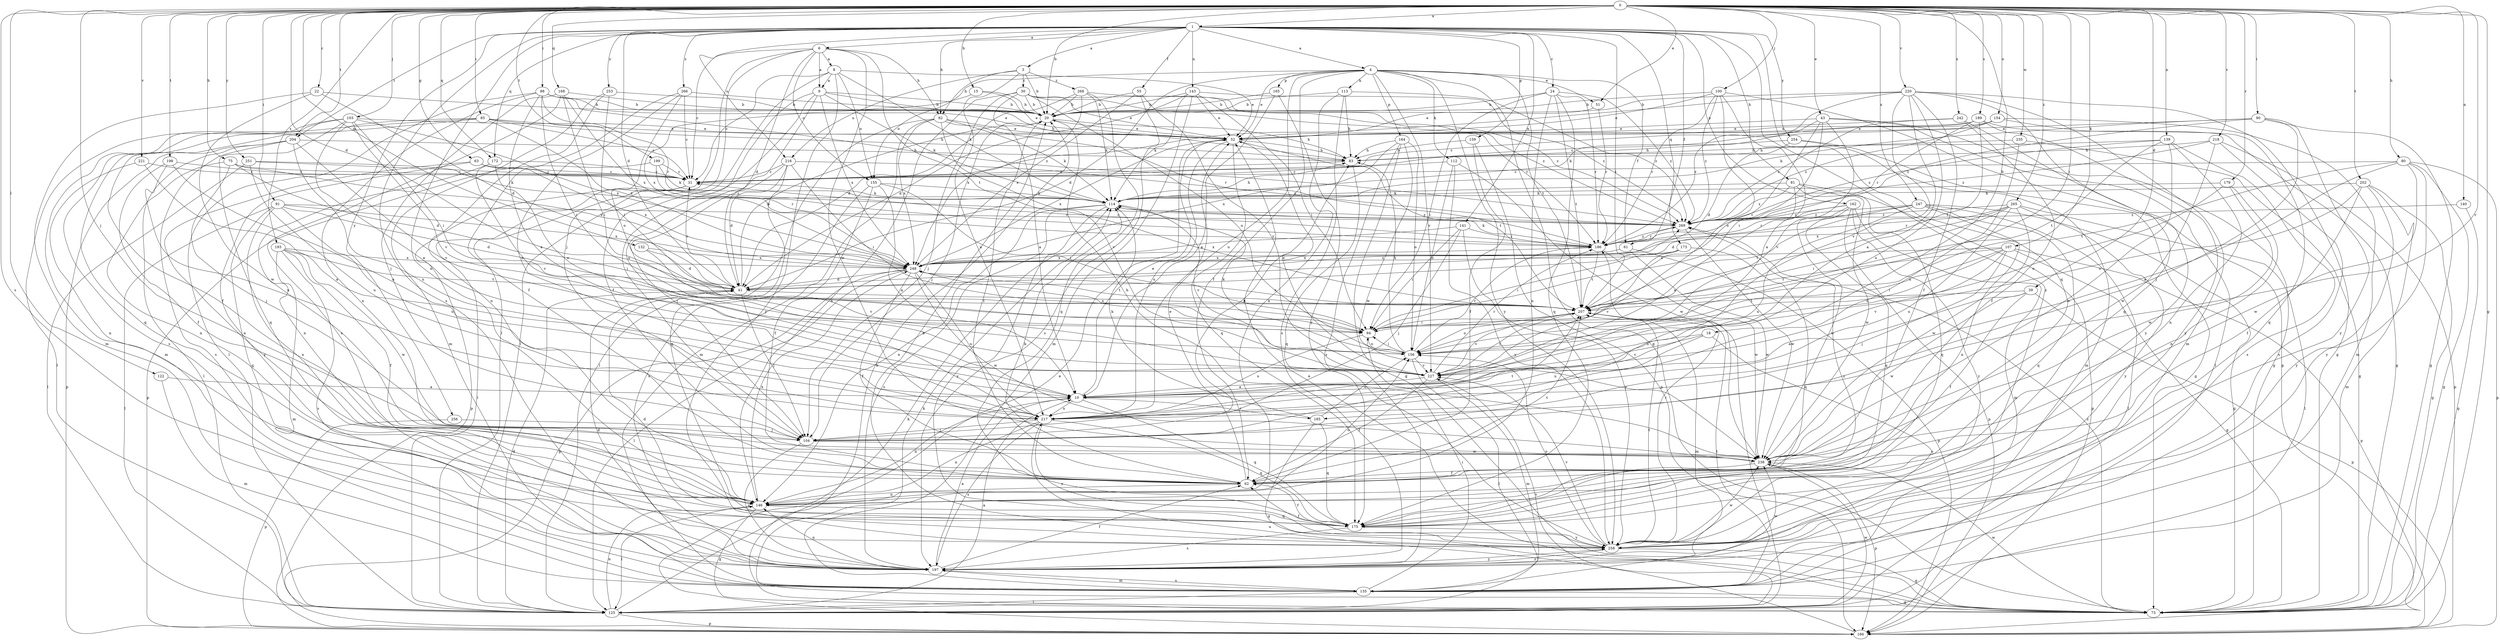 strict digraph  {
0;
1;
3;
4;
6;
8;
9;
10;
15;
18;
20;
22;
24;
30;
31;
39;
41;
43;
51;
52;
55;
61;
62;
63;
73;
75;
80;
81;
82;
83;
85;
88;
90;
91;
94;
100;
103;
104;
107;
112;
113;
114;
122;
125;
132;
135;
139;
140;
141;
143;
146;
154;
155;
156;
159;
162;
164;
165;
166;
168;
172;
173;
175;
179;
185;
186;
189;
193;
197;
198;
199;
202;
204;
207;
216;
217;
218;
220;
221;
227;
235;
238;
242;
247;
248;
251;
253;
254;
256;
258;
265;
266;
268;
269;
0 -> 1  [label=a];
0 -> 15  [label=b];
0 -> 18  [label=b];
0 -> 20  [label=b];
0 -> 22  [label=c];
0 -> 39  [label=d];
0 -> 41  [label=d];
0 -> 43  [label=e];
0 -> 51  [label=e];
0 -> 63  [label=g];
0 -> 73  [label=g];
0 -> 75  [label=h];
0 -> 80  [label=h];
0 -> 85  [label=i];
0 -> 88  [label=i];
0 -> 90  [label=i];
0 -> 91  [label=i];
0 -> 94  [label=i];
0 -> 100  [label=j];
0 -> 103  [label=j];
0 -> 104  [label=j];
0 -> 107  [label=k];
0 -> 122  [label=l];
0 -> 132  [label=m];
0 -> 139  [label=n];
0 -> 140  [label=n];
0 -> 154  [label=o];
0 -> 168  [label=q];
0 -> 172  [label=q];
0 -> 179  [label=r];
0 -> 185  [label=r];
0 -> 189  [label=s];
0 -> 193  [label=s];
0 -> 197  [label=s];
0 -> 198  [label=t];
0 -> 199  [label=t];
0 -> 202  [label=t];
0 -> 204  [label=t];
0 -> 218  [label=v];
0 -> 220  [label=v];
0 -> 221  [label=v];
0 -> 235  [label=w];
0 -> 242  [label=x];
0 -> 247  [label=x];
0 -> 251  [label=y];
0 -> 265  [label=z];
1 -> 3  [label=a];
1 -> 4  [label=a];
1 -> 6  [label=a];
1 -> 24  [label=c];
1 -> 41  [label=d];
1 -> 55  [label=f];
1 -> 61  [label=f];
1 -> 81  [label=h];
1 -> 82  [label=h];
1 -> 141  [label=n];
1 -> 143  [label=n];
1 -> 146  [label=n];
1 -> 159  [label=p];
1 -> 162  [label=p];
1 -> 172  [label=q];
1 -> 173  [label=q];
1 -> 175  [label=q];
1 -> 197  [label=s];
1 -> 204  [label=t];
1 -> 207  [label=t];
1 -> 216  [label=u];
1 -> 253  [label=y];
1 -> 254  [label=y];
1 -> 256  [label=y];
1 -> 258  [label=y];
1 -> 266  [label=z];
3 -> 20  [label=b];
3 -> 30  [label=c];
3 -> 82  [label=h];
3 -> 216  [label=u];
3 -> 217  [label=u];
3 -> 268  [label=z];
4 -> 41  [label=d];
4 -> 51  [label=e];
4 -> 52  [label=e];
4 -> 61  [label=f];
4 -> 62  [label=f];
4 -> 73  [label=g];
4 -> 112  [label=k];
4 -> 113  [label=k];
4 -> 155  [label=o];
4 -> 164  [label=p];
4 -> 165  [label=p];
4 -> 207  [label=t];
4 -> 217  [label=u];
4 -> 227  [label=v];
4 -> 258  [label=y];
6 -> 8  [label=a];
6 -> 9  [label=a];
6 -> 31  [label=c];
6 -> 41  [label=d];
6 -> 82  [label=h];
6 -> 104  [label=j];
6 -> 125  [label=l];
6 -> 155  [label=o];
6 -> 207  [label=t];
6 -> 238  [label=w];
8 -> 9  [label=a];
8 -> 31  [label=c];
8 -> 52  [label=e];
8 -> 114  [label=k];
8 -> 125  [label=l];
8 -> 155  [label=o];
8 -> 258  [label=y];
9 -> 20  [label=b];
9 -> 62  [label=f];
9 -> 83  [label=h];
9 -> 104  [label=j];
9 -> 114  [label=k];
9 -> 217  [label=u];
9 -> 248  [label=x];
10 -> 52  [label=e];
10 -> 146  [label=n];
10 -> 175  [label=q];
10 -> 185  [label=r];
10 -> 217  [label=u];
15 -> 20  [label=b];
15 -> 52  [label=e];
15 -> 248  [label=x];
18 -> 156  [label=o];
18 -> 197  [label=s];
18 -> 217  [label=u];
18 -> 227  [label=v];
20 -> 52  [label=e];
20 -> 62  [label=f];
20 -> 83  [label=h];
20 -> 104  [label=j];
22 -> 20  [label=b];
22 -> 41  [label=d];
22 -> 135  [label=m];
22 -> 238  [label=w];
24 -> 20  [label=b];
24 -> 94  [label=i];
24 -> 146  [label=n];
24 -> 175  [label=q];
24 -> 186  [label=r];
24 -> 207  [label=t];
24 -> 269  [label=z];
30 -> 10  [label=a];
30 -> 20  [label=b];
30 -> 52  [label=e];
30 -> 104  [label=j];
30 -> 146  [label=n];
30 -> 156  [label=o];
30 -> 186  [label=r];
30 -> 269  [label=z];
31 -> 114  [label=k];
31 -> 125  [label=l];
31 -> 166  [label=p];
39 -> 10  [label=a];
39 -> 62  [label=f];
39 -> 166  [label=p];
39 -> 207  [label=t];
39 -> 238  [label=w];
41 -> 20  [label=b];
41 -> 31  [label=c];
41 -> 104  [label=j];
41 -> 207  [label=t];
41 -> 269  [label=z];
43 -> 31  [label=c];
43 -> 52  [label=e];
43 -> 73  [label=g];
43 -> 94  [label=i];
43 -> 125  [label=l];
43 -> 207  [label=t];
43 -> 227  [label=v];
51 -> 52  [label=e];
51 -> 186  [label=r];
52 -> 83  [label=h];
52 -> 175  [label=q];
52 -> 207  [label=t];
52 -> 217  [label=u];
52 -> 248  [label=x];
55 -> 20  [label=b];
55 -> 197  [label=s];
55 -> 227  [label=v];
55 -> 248  [label=x];
61 -> 166  [label=p];
61 -> 238  [label=w];
61 -> 248  [label=x];
62 -> 52  [label=e];
62 -> 114  [label=k];
62 -> 146  [label=n];
62 -> 207  [label=t];
63 -> 31  [label=c];
63 -> 146  [label=n];
63 -> 248  [label=x];
63 -> 258  [label=y];
63 -> 269  [label=z];
73 -> 20  [label=b];
73 -> 52  [label=e];
73 -> 114  [label=k];
73 -> 238  [label=w];
73 -> 269  [label=z];
75 -> 31  [label=c];
75 -> 41  [label=d];
75 -> 104  [label=j];
75 -> 146  [label=n];
75 -> 248  [label=x];
80 -> 10  [label=a];
80 -> 31  [label=c];
80 -> 73  [label=g];
80 -> 166  [label=p];
80 -> 207  [label=t];
80 -> 238  [label=w];
80 -> 258  [label=y];
81 -> 10  [label=a];
81 -> 114  [label=k];
81 -> 166  [label=p];
81 -> 175  [label=q];
81 -> 238  [label=w];
81 -> 269  [label=z];
82 -> 52  [label=e];
82 -> 114  [label=k];
82 -> 125  [label=l];
82 -> 135  [label=m];
82 -> 186  [label=r];
82 -> 227  [label=v];
82 -> 248  [label=x];
83 -> 31  [label=c];
83 -> 175  [label=q];
85 -> 31  [label=c];
85 -> 52  [label=e];
85 -> 62  [label=f];
85 -> 83  [label=h];
85 -> 175  [label=q];
85 -> 197  [label=s];
85 -> 248  [label=x];
88 -> 10  [label=a];
88 -> 20  [label=b];
88 -> 52  [label=e];
88 -> 94  [label=i];
88 -> 125  [label=l];
88 -> 146  [label=n];
88 -> 186  [label=r];
88 -> 269  [label=z];
90 -> 52  [label=e];
90 -> 73  [label=g];
90 -> 104  [label=j];
90 -> 114  [label=k];
90 -> 258  [label=y];
90 -> 269  [label=z];
91 -> 41  [label=d];
91 -> 125  [label=l];
91 -> 146  [label=n];
91 -> 175  [label=q];
91 -> 217  [label=u];
91 -> 248  [label=x];
91 -> 269  [label=z];
94 -> 156  [label=o];
94 -> 217  [label=u];
94 -> 248  [label=x];
100 -> 10  [label=a];
100 -> 20  [label=b];
100 -> 52  [label=e];
100 -> 156  [label=o];
100 -> 166  [label=p];
100 -> 186  [label=r];
100 -> 269  [label=z];
103 -> 10  [label=a];
103 -> 52  [label=e];
103 -> 94  [label=i];
103 -> 125  [label=l];
103 -> 135  [label=m];
103 -> 175  [label=q];
103 -> 227  [label=v];
103 -> 248  [label=x];
104 -> 83  [label=h];
104 -> 197  [label=s];
104 -> 207  [label=t];
104 -> 238  [label=w];
107 -> 73  [label=g];
107 -> 94  [label=i];
107 -> 104  [label=j];
107 -> 156  [label=o];
107 -> 166  [label=p];
107 -> 207  [label=t];
107 -> 227  [label=v];
107 -> 248  [label=x];
112 -> 31  [label=c];
112 -> 156  [label=o];
112 -> 238  [label=w];
112 -> 258  [label=y];
113 -> 20  [label=b];
113 -> 83  [label=h];
113 -> 146  [label=n];
113 -> 197  [label=s];
113 -> 269  [label=z];
114 -> 83  [label=h];
114 -> 146  [label=n];
114 -> 197  [label=s];
114 -> 227  [label=v];
114 -> 258  [label=y];
114 -> 269  [label=z];
122 -> 10  [label=a];
122 -> 135  [label=m];
125 -> 10  [label=a];
125 -> 41  [label=d];
125 -> 52  [label=e];
125 -> 146  [label=n];
125 -> 166  [label=p];
125 -> 227  [label=v];
125 -> 238  [label=w];
132 -> 41  [label=d];
132 -> 227  [label=v];
132 -> 248  [label=x];
135 -> 73  [label=g];
135 -> 94  [label=i];
135 -> 125  [label=l];
135 -> 197  [label=s];
135 -> 207  [label=t];
139 -> 83  [label=h];
139 -> 146  [label=n];
139 -> 197  [label=s];
139 -> 207  [label=t];
139 -> 238  [label=w];
139 -> 269  [label=z];
140 -> 73  [label=g];
140 -> 269  [label=z];
141 -> 94  [label=i];
141 -> 104  [label=j];
141 -> 186  [label=r];
141 -> 248  [label=x];
141 -> 258  [label=y];
143 -> 20  [label=b];
143 -> 41  [label=d];
143 -> 52  [label=e];
143 -> 94  [label=i];
143 -> 114  [label=k];
143 -> 135  [label=m];
143 -> 269  [label=z];
146 -> 73  [label=g];
146 -> 125  [label=l];
146 -> 156  [label=o];
146 -> 175  [label=q];
146 -> 248  [label=x];
154 -> 52  [label=e];
154 -> 114  [label=k];
154 -> 135  [label=m];
154 -> 175  [label=q];
154 -> 269  [label=z];
155 -> 10  [label=a];
155 -> 62  [label=f];
155 -> 94  [label=i];
155 -> 114  [label=k];
155 -> 197  [label=s];
156 -> 83  [label=h];
156 -> 94  [label=i];
156 -> 114  [label=k];
156 -> 125  [label=l];
156 -> 186  [label=r];
156 -> 227  [label=v];
159 -> 62  [label=f];
159 -> 83  [label=h];
159 -> 166  [label=p];
162 -> 135  [label=m];
162 -> 166  [label=p];
162 -> 175  [label=q];
162 -> 186  [label=r];
162 -> 238  [label=w];
162 -> 258  [label=y];
162 -> 269  [label=z];
164 -> 73  [label=g];
164 -> 83  [label=h];
164 -> 156  [label=o];
164 -> 197  [label=s];
164 -> 238  [label=w];
164 -> 248  [label=x];
165 -> 10  [label=a];
165 -> 20  [label=b];
165 -> 258  [label=y];
166 -> 114  [label=k];
166 -> 217  [label=u];
168 -> 20  [label=b];
168 -> 94  [label=i];
168 -> 104  [label=j];
168 -> 197  [label=s];
168 -> 248  [label=x];
172 -> 31  [label=c];
172 -> 146  [label=n];
172 -> 156  [label=o];
172 -> 227  [label=v];
173 -> 94  [label=i];
173 -> 175  [label=q];
173 -> 227  [label=v];
173 -> 248  [label=x];
175 -> 62  [label=f];
175 -> 197  [label=s];
175 -> 258  [label=y];
175 -> 269  [label=z];
179 -> 114  [label=k];
179 -> 146  [label=n];
179 -> 156  [label=o];
179 -> 238  [label=w];
185 -> 73  [label=g];
185 -> 114  [label=k];
185 -> 156  [label=o];
185 -> 175  [label=q];
186 -> 31  [label=c];
186 -> 114  [label=k];
186 -> 207  [label=t];
186 -> 238  [label=w];
186 -> 248  [label=x];
186 -> 269  [label=z];
189 -> 31  [label=c];
189 -> 52  [label=e];
189 -> 73  [label=g];
189 -> 186  [label=r];
189 -> 207  [label=t];
189 -> 258  [label=y];
193 -> 62  [label=f];
193 -> 135  [label=m];
193 -> 197  [label=s];
193 -> 207  [label=t];
193 -> 238  [label=w];
193 -> 248  [label=x];
197 -> 10  [label=a];
197 -> 41  [label=d];
197 -> 62  [label=f];
197 -> 135  [label=m];
197 -> 146  [label=n];
197 -> 238  [label=w];
197 -> 258  [label=y];
198 -> 10  [label=a];
198 -> 31  [label=c];
198 -> 62  [label=f];
198 -> 217  [label=u];
199 -> 31  [label=c];
199 -> 114  [label=k];
199 -> 166  [label=p];
199 -> 186  [label=r];
202 -> 62  [label=f];
202 -> 73  [label=g];
202 -> 114  [label=k];
202 -> 135  [label=m];
202 -> 156  [label=o];
202 -> 258  [label=y];
204 -> 83  [label=h];
204 -> 125  [label=l];
204 -> 166  [label=p];
204 -> 197  [label=s];
204 -> 217  [label=u];
204 -> 227  [label=v];
207 -> 94  [label=i];
207 -> 125  [label=l];
207 -> 135  [label=m];
207 -> 156  [label=o];
207 -> 227  [label=v];
207 -> 248  [label=x];
216 -> 31  [label=c];
216 -> 41  [label=d];
216 -> 94  [label=i];
216 -> 104  [label=j];
216 -> 175  [label=q];
216 -> 269  [label=z];
217 -> 104  [label=j];
217 -> 146  [label=n];
217 -> 175  [label=q];
217 -> 197  [label=s];
217 -> 258  [label=y];
218 -> 83  [label=h];
218 -> 166  [label=p];
218 -> 197  [label=s];
218 -> 238  [label=w];
218 -> 269  [label=z];
220 -> 10  [label=a];
220 -> 20  [label=b];
220 -> 31  [label=c];
220 -> 62  [label=f];
220 -> 73  [label=g];
220 -> 135  [label=m];
220 -> 175  [label=q];
220 -> 186  [label=r];
220 -> 217  [label=u];
220 -> 227  [label=v];
221 -> 10  [label=a];
221 -> 31  [label=c];
221 -> 146  [label=n];
227 -> 10  [label=a];
227 -> 52  [label=e];
227 -> 62  [label=f];
227 -> 135  [label=m];
227 -> 186  [label=r];
227 -> 207  [label=t];
235 -> 73  [label=g];
235 -> 83  [label=h];
235 -> 217  [label=u];
238 -> 20  [label=b];
238 -> 62  [label=f];
238 -> 166  [label=p];
242 -> 52  [label=e];
242 -> 62  [label=f];
242 -> 258  [label=y];
242 -> 269  [label=z];
247 -> 41  [label=d];
247 -> 73  [label=g];
247 -> 125  [label=l];
247 -> 146  [label=n];
247 -> 175  [label=q];
247 -> 207  [label=t];
247 -> 217  [label=u];
247 -> 269  [label=z];
248 -> 41  [label=d];
248 -> 62  [label=f];
248 -> 125  [label=l];
248 -> 166  [label=p];
248 -> 207  [label=t];
248 -> 217  [label=u];
248 -> 238  [label=w];
251 -> 31  [label=c];
251 -> 114  [label=k];
251 -> 125  [label=l];
251 -> 217  [label=u];
253 -> 20  [label=b];
253 -> 94  [label=i];
253 -> 135  [label=m];
253 -> 146  [label=n];
254 -> 41  [label=d];
254 -> 73  [label=g];
254 -> 83  [label=h];
254 -> 135  [label=m];
256 -> 104  [label=j];
256 -> 166  [label=p];
258 -> 20  [label=b];
258 -> 41  [label=d];
258 -> 62  [label=f];
258 -> 73  [label=g];
258 -> 156  [label=o];
258 -> 186  [label=r];
258 -> 197  [label=s];
258 -> 207  [label=t];
258 -> 227  [label=v];
258 -> 238  [label=w];
265 -> 94  [label=i];
265 -> 125  [label=l];
265 -> 186  [label=r];
265 -> 217  [label=u];
265 -> 238  [label=w];
265 -> 248  [label=x];
265 -> 258  [label=y];
265 -> 269  [label=z];
266 -> 20  [label=b];
266 -> 31  [label=c];
266 -> 62  [label=f];
266 -> 156  [label=o];
266 -> 217  [label=u];
268 -> 20  [label=b];
268 -> 41  [label=d];
268 -> 114  [label=k];
268 -> 175  [label=q];
268 -> 248  [label=x];
268 -> 269  [label=z];
269 -> 186  [label=r];
269 -> 238  [label=w];
}
